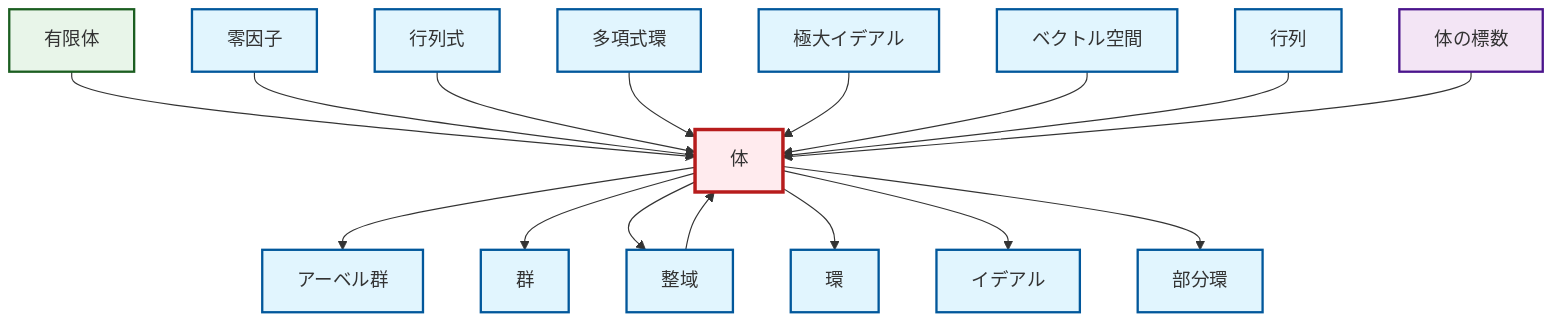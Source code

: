 graph TD
    classDef definition fill:#e1f5fe,stroke:#01579b,stroke-width:2px
    classDef theorem fill:#f3e5f5,stroke:#4a148c,stroke-width:2px
    classDef axiom fill:#fff3e0,stroke:#e65100,stroke-width:2px
    classDef example fill:#e8f5e9,stroke:#1b5e20,stroke-width:2px
    classDef current fill:#ffebee,stroke:#b71c1c,stroke-width:3px
    def-matrix["行列"]:::definition
    def-maximal-ideal["極大イデアル"]:::definition
    def-zero-divisor["零因子"]:::definition
    def-abelian-group["アーベル群"]:::definition
    def-ring["環"]:::definition
    def-polynomial-ring["多項式環"]:::definition
    ex-finite-field["有限体"]:::example
    def-subring["部分環"]:::definition
    def-ideal["イデアル"]:::definition
    thm-field-characteristic["体の標数"]:::theorem
    def-determinant["行列式"]:::definition
    def-group["群"]:::definition
    def-field["体"]:::definition
    def-vector-space["ベクトル空間"]:::definition
    def-integral-domain["整域"]:::definition
    ex-finite-field --> def-field
    def-field --> def-abelian-group
    def-field --> def-group
    def-zero-divisor --> def-field
    def-determinant --> def-field
    def-polynomial-ring --> def-field
    def-field --> def-integral-domain
    def-field --> def-ring
    def-maximal-ideal --> def-field
    def-vector-space --> def-field
    def-matrix --> def-field
    thm-field-characteristic --> def-field
    def-field --> def-ideal
    def-integral-domain --> def-field
    def-field --> def-subring
    class def-field current